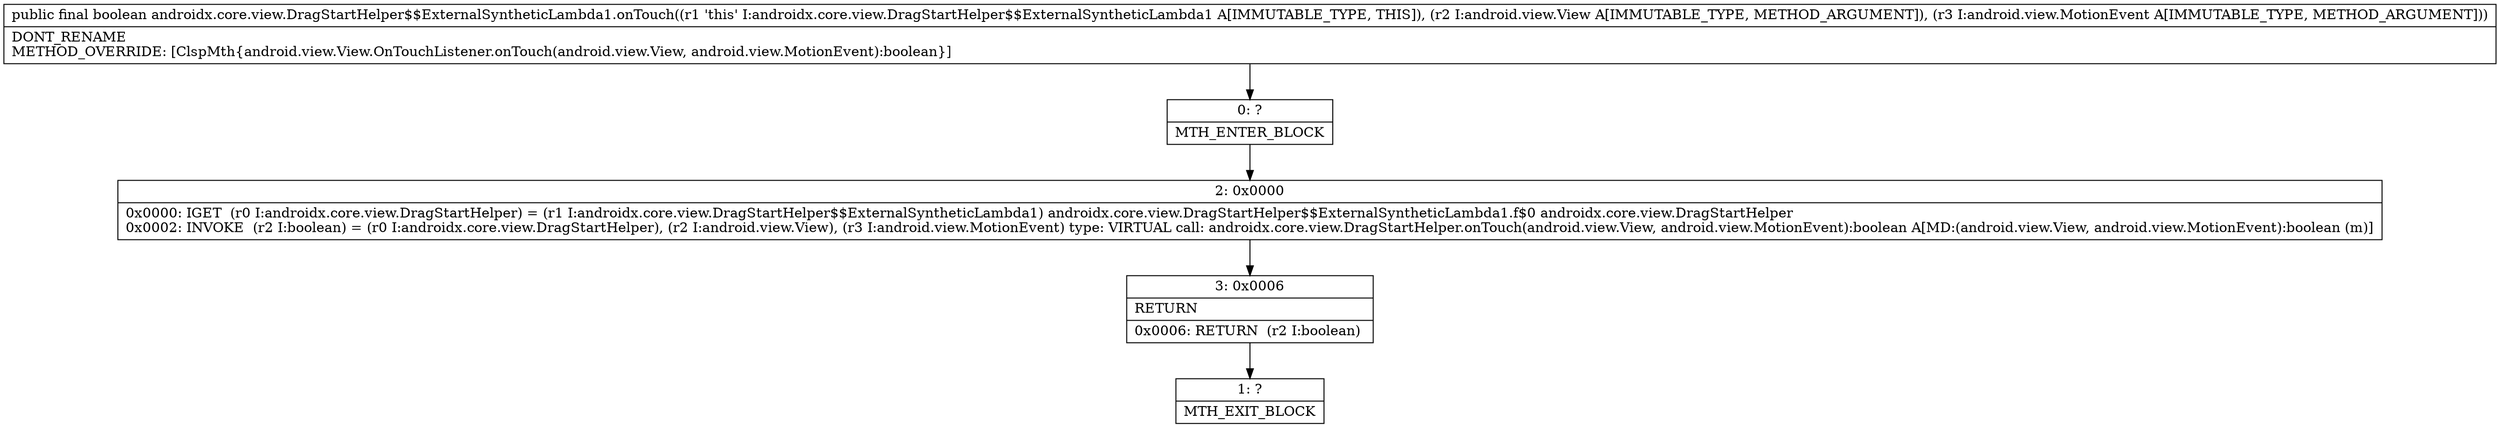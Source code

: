 digraph "CFG forandroidx.core.view.DragStartHelper$$ExternalSyntheticLambda1.onTouch(Landroid\/view\/View;Landroid\/view\/MotionEvent;)Z" {
Node_0 [shape=record,label="{0\:\ ?|MTH_ENTER_BLOCK\l}"];
Node_2 [shape=record,label="{2\:\ 0x0000|0x0000: IGET  (r0 I:androidx.core.view.DragStartHelper) = (r1 I:androidx.core.view.DragStartHelper$$ExternalSyntheticLambda1) androidx.core.view.DragStartHelper$$ExternalSyntheticLambda1.f$0 androidx.core.view.DragStartHelper \l0x0002: INVOKE  (r2 I:boolean) = (r0 I:androidx.core.view.DragStartHelper), (r2 I:android.view.View), (r3 I:android.view.MotionEvent) type: VIRTUAL call: androidx.core.view.DragStartHelper.onTouch(android.view.View, android.view.MotionEvent):boolean A[MD:(android.view.View, android.view.MotionEvent):boolean (m)]\l}"];
Node_3 [shape=record,label="{3\:\ 0x0006|RETURN\l|0x0006: RETURN  (r2 I:boolean) \l}"];
Node_1 [shape=record,label="{1\:\ ?|MTH_EXIT_BLOCK\l}"];
MethodNode[shape=record,label="{public final boolean androidx.core.view.DragStartHelper$$ExternalSyntheticLambda1.onTouch((r1 'this' I:androidx.core.view.DragStartHelper$$ExternalSyntheticLambda1 A[IMMUTABLE_TYPE, THIS]), (r2 I:android.view.View A[IMMUTABLE_TYPE, METHOD_ARGUMENT]), (r3 I:android.view.MotionEvent A[IMMUTABLE_TYPE, METHOD_ARGUMENT]))  | DONT_RENAME\lMETHOD_OVERRIDE: [ClspMth\{android.view.View.OnTouchListener.onTouch(android.view.View, android.view.MotionEvent):boolean\}]\l}"];
MethodNode -> Node_0;Node_0 -> Node_2;
Node_2 -> Node_3;
Node_3 -> Node_1;
}

